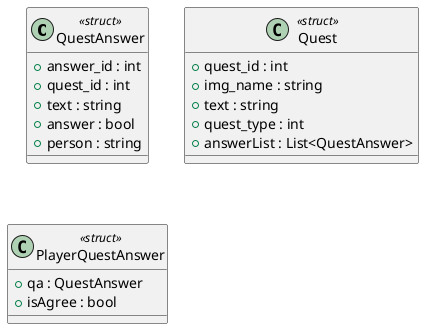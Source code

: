 @startuml
class QuestAnswer <<struct>> {
    + answer_id : int
    + quest_id : int
    + text : string
    + answer : bool
    + person : string
}
class Quest <<struct>> {
    + quest_id : int
    + img_name : string
    + text : string
    + quest_type : int
    + answerList : List<QuestAnswer>
}
class PlayerQuestAnswer <<struct>> {
    + qa : QuestAnswer
    + isAgree : bool
}
@enduml
